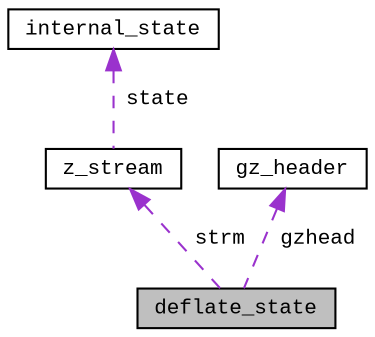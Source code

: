 digraph "deflate_state"
{
  edge [fontname="CourierNew",fontsize="10",labelfontname="CourierNew",labelfontsize="10"];
  node [fontname="CourierNew",fontsize="10",shape=record];
  Node1 [label="deflate_state",height=0.2,width=0.4,color="black", fillcolor="grey75", style="filled" fontcolor="black"];
  Node2 -> Node1 [dir="back",color="darkorchid3",fontsize="10",style="dashed",label=" strm" ,fontname="CourierNew"];
  Node2 [label="z_stream",height=0.2,width=0.4,color="black", fillcolor="white", style="filled",URL="$d2/d34/structz__stream.html"];
  Node3 -> Node2 [dir="back",color="darkorchid3",fontsize="10",style="dashed",label=" state" ,fontname="CourierNew"];
  Node3 [label="internal_state",height=0.2,width=0.4,color="black", fillcolor="white", style="filled",URL="$d3/d8d/structinternal__state.html"];
  Node4 -> Node1 [dir="back",color="darkorchid3",fontsize="10",style="dashed",label=" gzhead" ,fontname="CourierNew"];
  Node4 [label="gz_header",height=0.2,width=0.4,color="black", fillcolor="white", style="filled",URL="$dc/d47/structgz__header.html"];
}
